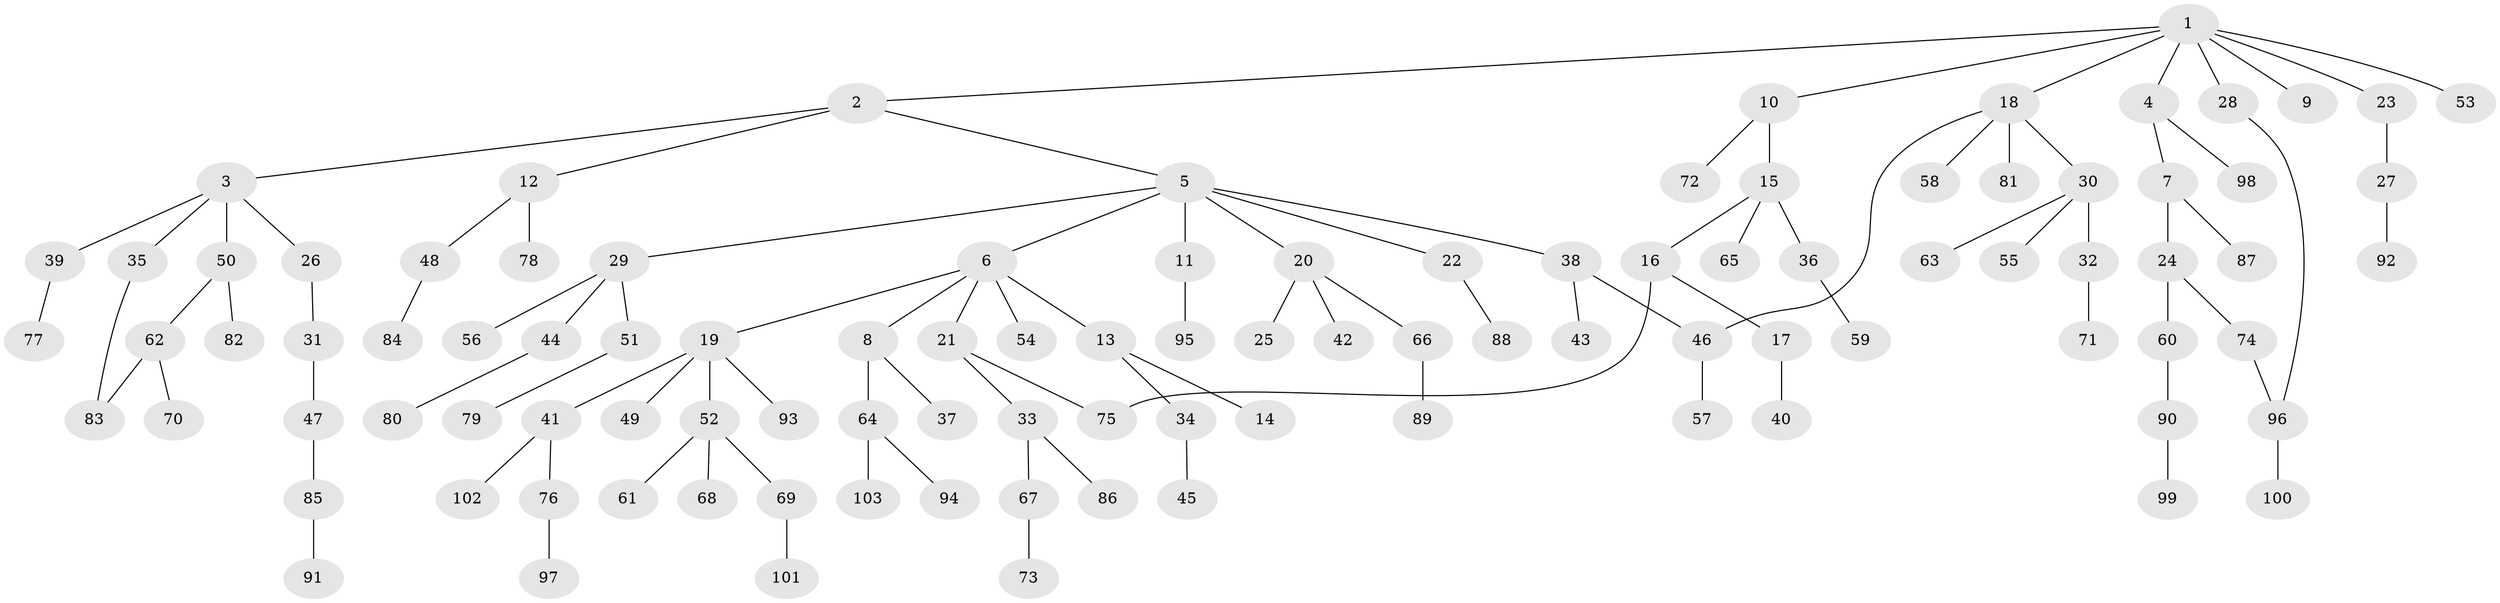 // Generated by graph-tools (version 1.1) at 2025/00/03/09/25 03:00:55]
// undirected, 103 vertices, 106 edges
graph export_dot {
graph [start="1"]
  node [color=gray90,style=filled];
  1;
  2;
  3;
  4;
  5;
  6;
  7;
  8;
  9;
  10;
  11;
  12;
  13;
  14;
  15;
  16;
  17;
  18;
  19;
  20;
  21;
  22;
  23;
  24;
  25;
  26;
  27;
  28;
  29;
  30;
  31;
  32;
  33;
  34;
  35;
  36;
  37;
  38;
  39;
  40;
  41;
  42;
  43;
  44;
  45;
  46;
  47;
  48;
  49;
  50;
  51;
  52;
  53;
  54;
  55;
  56;
  57;
  58;
  59;
  60;
  61;
  62;
  63;
  64;
  65;
  66;
  67;
  68;
  69;
  70;
  71;
  72;
  73;
  74;
  75;
  76;
  77;
  78;
  79;
  80;
  81;
  82;
  83;
  84;
  85;
  86;
  87;
  88;
  89;
  90;
  91;
  92;
  93;
  94;
  95;
  96;
  97;
  98;
  99;
  100;
  101;
  102;
  103;
  1 -- 2;
  1 -- 4;
  1 -- 9;
  1 -- 10;
  1 -- 18;
  1 -- 23;
  1 -- 28;
  1 -- 53;
  2 -- 3;
  2 -- 5;
  2 -- 12;
  3 -- 26;
  3 -- 35;
  3 -- 39;
  3 -- 50;
  4 -- 7;
  4 -- 98;
  5 -- 6;
  5 -- 11;
  5 -- 20;
  5 -- 22;
  5 -- 29;
  5 -- 38;
  6 -- 8;
  6 -- 13;
  6 -- 19;
  6 -- 21;
  6 -- 54;
  7 -- 24;
  7 -- 87;
  8 -- 37;
  8 -- 64;
  10 -- 15;
  10 -- 72;
  11 -- 95;
  12 -- 48;
  12 -- 78;
  13 -- 14;
  13 -- 34;
  15 -- 16;
  15 -- 36;
  15 -- 65;
  16 -- 17;
  16 -- 75;
  17 -- 40;
  18 -- 30;
  18 -- 46;
  18 -- 58;
  18 -- 81;
  19 -- 41;
  19 -- 49;
  19 -- 52;
  19 -- 93;
  20 -- 25;
  20 -- 42;
  20 -- 66;
  21 -- 33;
  21 -- 75;
  22 -- 88;
  23 -- 27;
  24 -- 60;
  24 -- 74;
  26 -- 31;
  27 -- 92;
  28 -- 96;
  29 -- 44;
  29 -- 51;
  29 -- 56;
  30 -- 32;
  30 -- 55;
  30 -- 63;
  31 -- 47;
  32 -- 71;
  33 -- 67;
  33 -- 86;
  34 -- 45;
  35 -- 83;
  36 -- 59;
  38 -- 43;
  38 -- 46;
  39 -- 77;
  41 -- 76;
  41 -- 102;
  44 -- 80;
  46 -- 57;
  47 -- 85;
  48 -- 84;
  50 -- 62;
  50 -- 82;
  51 -- 79;
  52 -- 61;
  52 -- 68;
  52 -- 69;
  60 -- 90;
  62 -- 70;
  62 -- 83;
  64 -- 94;
  64 -- 103;
  66 -- 89;
  67 -- 73;
  69 -- 101;
  74 -- 96;
  76 -- 97;
  85 -- 91;
  90 -- 99;
  96 -- 100;
}
